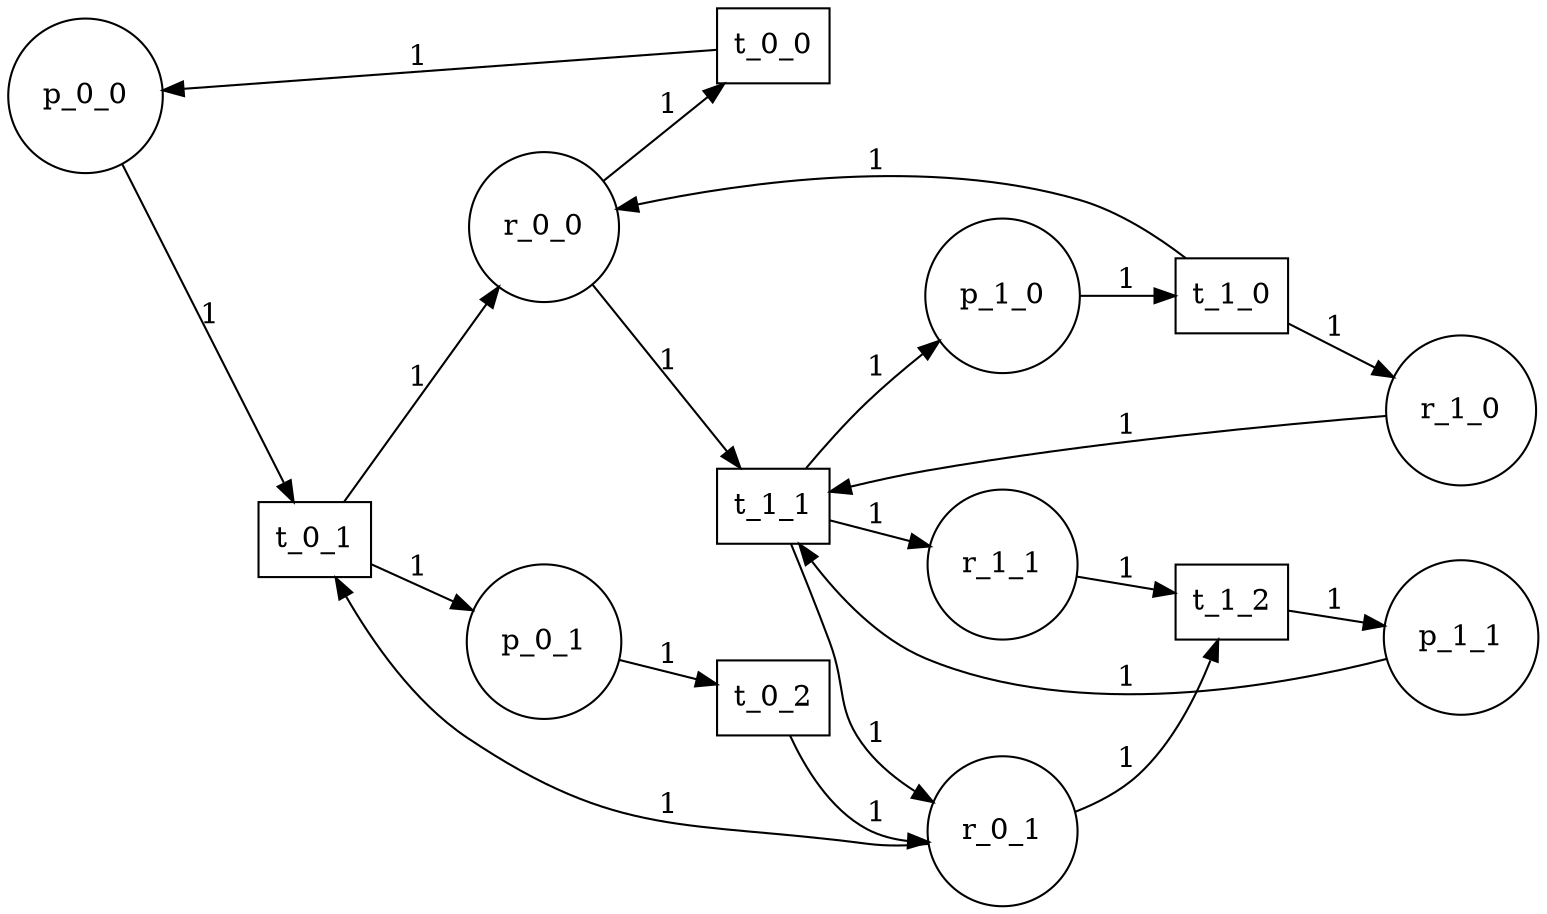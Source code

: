 digraph PetriNet{
	rankdir=LR
	p_0_0 [shape=circle]
	r_0_0 [shape=circle]
	p_0_1 [shape=circle]
	r_0_1 [shape=circle]
	p_1_0 [shape=circle]
	r_1_0 [shape=circle]
	p_1_1 [shape=circle]
	r_1_1 [shape=circle]
	t_0_0 [shape=box]
	t_0_1 [shape=box]
	t_0_2 [shape=box]
	t_1_0 [shape=box]
	t_1_1 [shape=box]
	t_1_2 [shape=box]

	t_0_0->p_0_0 [label="1"]
	r_0_0->t_0_0 [label="1"]
	t_1_0->r_0_0 [label="1"]
	r_0_0->t_1_1 [label="1"]
	p_0_0->t_0_1 [label="1"]
	t_0_1->r_0_0 [label="1"]
	t_0_1->p_0_1 [label="1"]
	r_0_1->t_0_1 [label="1"]
	t_1_1->r_0_1 [label="1"]
	r_0_1->t_1_2 [label="1"]
	p_0_1->t_0_2 [label="1"]
	t_0_2->r_0_1 [label="1"]
	p_1_0->t_1_0 [label="1"]
	t_1_0->r_1_0 [label="1"]
	t_1_1->p_1_0 [label="1"]
	r_1_0->t_1_1 [label="1"]
	p_1_1->t_1_1 [label="1"]
	t_1_1->r_1_1 [label="1"]
	t_1_2->p_1_1 [label="1"]
	r_1_1->t_1_2 [label="1"]
}
